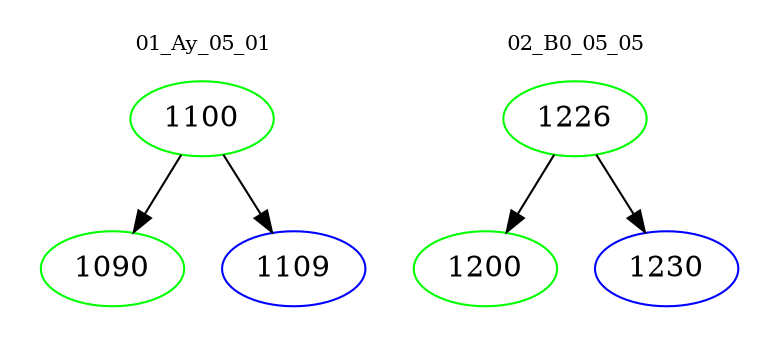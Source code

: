 digraph{
subgraph cluster_0 {
color = white
label = "01_Ay_05_01";
fontsize=10;
T0_1100 [label="1100", color="green"]
T0_1100 -> T0_1090 [color="black"]
T0_1090 [label="1090", color="green"]
T0_1100 -> T0_1109 [color="black"]
T0_1109 [label="1109", color="blue"]
}
subgraph cluster_1 {
color = white
label = "02_B0_05_05";
fontsize=10;
T1_1226 [label="1226", color="green"]
T1_1226 -> T1_1200 [color="black"]
T1_1200 [label="1200", color="green"]
T1_1226 -> T1_1230 [color="black"]
T1_1230 [label="1230", color="blue"]
}
}
